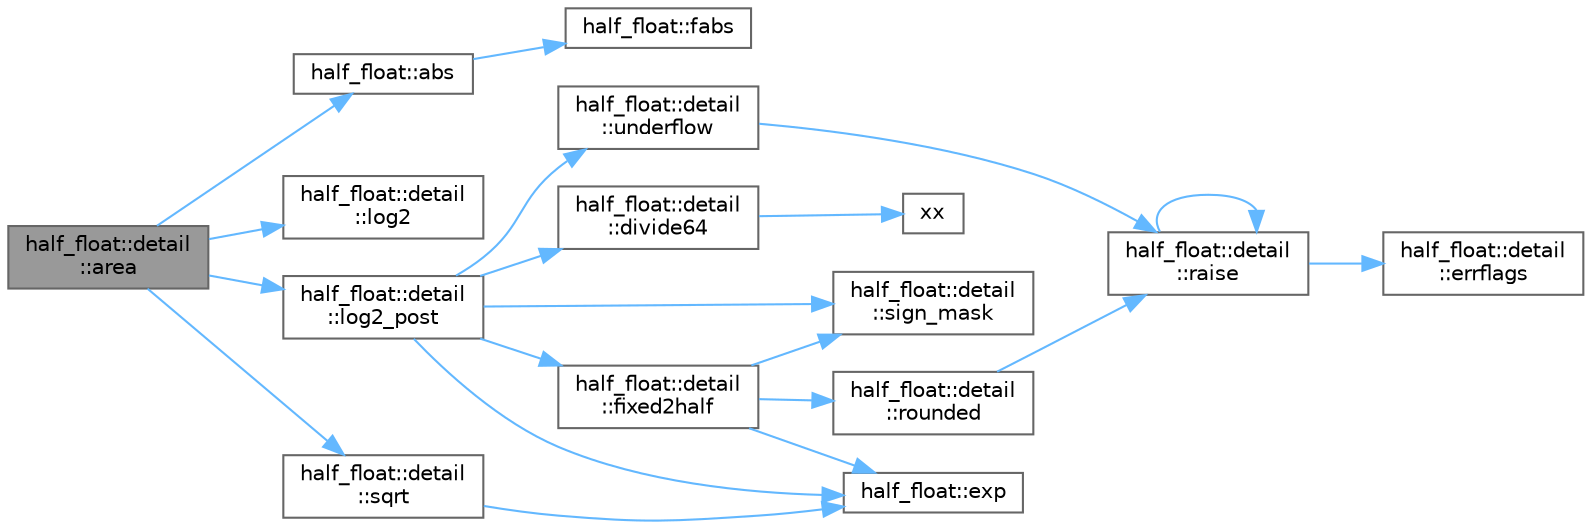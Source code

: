 digraph "half_float::detail::area"
{
 // LATEX_PDF_SIZE
  bgcolor="transparent";
  edge [fontname=Helvetica,fontsize=10,labelfontname=Helvetica,labelfontsize=10];
  node [fontname=Helvetica,fontsize=10,shape=box,height=0.2,width=0.4];
  rankdir="LR";
  Node1 [id="Node000001",label="half_float::detail\l::area",height=0.2,width=0.4,color="gray40", fillcolor="grey60", style="filled", fontcolor="black",tooltip=" "];
  Node1 -> Node2 [id="edge20_Node000001_Node000002",color="steelblue1",style="solid",tooltip=" "];
  Node2 [id="Node000002",label="half_float::abs",height=0.2,width=0.4,color="grey40", fillcolor="white", style="filled",URL="$namespacehalf__float.html#a1b64482e7b39ce993497bc3cddc4ae56",tooltip=" "];
  Node2 -> Node3 [id="edge21_Node000002_Node000003",color="steelblue1",style="solid",tooltip=" "];
  Node3 [id="Node000003",label="half_float::fabs",height=0.2,width=0.4,color="grey40", fillcolor="white", style="filled",URL="$namespacehalf__float.html#a078a815c019e2647bb1eb4229440583b",tooltip=" "];
  Node1 -> Node4 [id="edge22_Node000001_Node000004",color="steelblue1",style="solid",tooltip=" "];
  Node4 [id="Node000004",label="half_float::detail\l::log2",height=0.2,width=0.4,color="grey40", fillcolor="white", style="filled",URL="$namespacehalf__float_1_1detail.html#a9905b62220cbfd0b4007e669ef9c9c2d",tooltip=" "];
  Node1 -> Node5 [id="edge23_Node000001_Node000005",color="steelblue1",style="solid",tooltip=" "];
  Node5 [id="Node000005",label="half_float::detail\l::log2_post",height=0.2,width=0.4,color="grey40", fillcolor="white", style="filled",URL="$namespacehalf__float_1_1detail.html#abc6783d15682465e6920240e47ee3737",tooltip=" "];
  Node5 -> Node6 [id="edge24_Node000005_Node000006",color="steelblue1",style="solid",tooltip=" "];
  Node6 [id="Node000006",label="half_float::detail\l::divide64",height=0.2,width=0.4,color="grey40", fillcolor="white", style="filled",URL="$namespacehalf__float_1_1detail.html#aa61c2d91ad47586025e275bfbcd89b1b",tooltip=" "];
  Node6 -> Node7 [id="edge25_Node000006_Node000007",color="steelblue1",style="solid",tooltip=" "];
  Node7 [id="Node000007",label="xx",height=0.2,width=0.4,color="grey40", fillcolor="white", style="filled",URL="$core_2swizzle__2_8inl_8h.html#aae49af6726dec52213c1b49977caf958",tooltip=" "];
  Node5 -> Node8 [id="edge26_Node000005_Node000008",color="steelblue1",style="solid",tooltip=" "];
  Node8 [id="Node000008",label="half_float::exp",height=0.2,width=0.4,color="grey40", fillcolor="white", style="filled",URL="$namespacehalf__float.html#af218457b319aefe4dc32f92cbd47e446",tooltip=" "];
  Node5 -> Node9 [id="edge27_Node000005_Node000009",color="steelblue1",style="solid",tooltip=" "];
  Node9 [id="Node000009",label="half_float::detail\l::fixed2half",height=0.2,width=0.4,color="grey40", fillcolor="white", style="filled",URL="$namespacehalf__float_1_1detail.html#a32e179257a6cb22ed80f8a71a5f5c986",tooltip=" "];
  Node9 -> Node8 [id="edge28_Node000009_Node000008",color="steelblue1",style="solid",tooltip=" "];
  Node9 -> Node10 [id="edge29_Node000009_Node000010",color="steelblue1",style="solid",tooltip=" "];
  Node10 [id="Node000010",label="half_float::detail\l::rounded",height=0.2,width=0.4,color="grey40", fillcolor="white", style="filled",URL="$namespacehalf__float_1_1detail.html#abf9da8ce261de71db60966d094abdaeb",tooltip=" "];
  Node10 -> Node11 [id="edge30_Node000010_Node000011",color="steelblue1",style="solid",tooltip=" "];
  Node11 [id="Node000011",label="half_float::detail\l::raise",height=0.2,width=0.4,color="grey40", fillcolor="white", style="filled",URL="$namespacehalf__float_1_1detail.html#ab339fa9c282045fa013a9783e67e1495",tooltip=" "];
  Node11 -> Node12 [id="edge31_Node000011_Node000012",color="steelblue1",style="solid",tooltip=" "];
  Node12 [id="Node000012",label="half_float::detail\l::errflags",height=0.2,width=0.4,color="grey40", fillcolor="white", style="filled",URL="$namespacehalf__float_1_1detail.html#a4c7c5d5dadbdc87e9d10673a2d8ae72a",tooltip=" "];
  Node11 -> Node11 [id="edge32_Node000011_Node000011",color="steelblue1",style="solid",tooltip=" "];
  Node9 -> Node13 [id="edge33_Node000009_Node000013",color="steelblue1",style="solid",tooltip=" "];
  Node13 [id="Node000013",label="half_float::detail\l::sign_mask",height=0.2,width=0.4,color="grey40", fillcolor="white", style="filled",URL="$namespacehalf__float_1_1detail.html#ade76d538bb39f5b2b6b378d5c22b6b7c",tooltip=" "];
  Node5 -> Node13 [id="edge34_Node000005_Node000013",color="steelblue1",style="solid",tooltip=" "];
  Node5 -> Node14 [id="edge35_Node000005_Node000014",color="steelblue1",style="solid",tooltip=" "];
  Node14 [id="Node000014",label="half_float::detail\l::underflow",height=0.2,width=0.4,color="grey40", fillcolor="white", style="filled",URL="$namespacehalf__float_1_1detail.html#a7f5efa2dce0ccfa906012eb637e29dd4",tooltip=" "];
  Node14 -> Node11 [id="edge36_Node000014_Node000011",color="steelblue1",style="solid",tooltip=" "];
  Node1 -> Node15 [id="edge37_Node000001_Node000015",color="steelblue1",style="solid",tooltip=" "];
  Node15 [id="Node000015",label="half_float::detail\l::sqrt",height=0.2,width=0.4,color="grey40", fillcolor="white", style="filled",URL="$namespacehalf__float_1_1detail.html#a377e90026ee0d7be256b7963a074d227",tooltip=" "];
  Node15 -> Node8 [id="edge38_Node000015_Node000008",color="steelblue1",style="solid",tooltip=" "];
}
